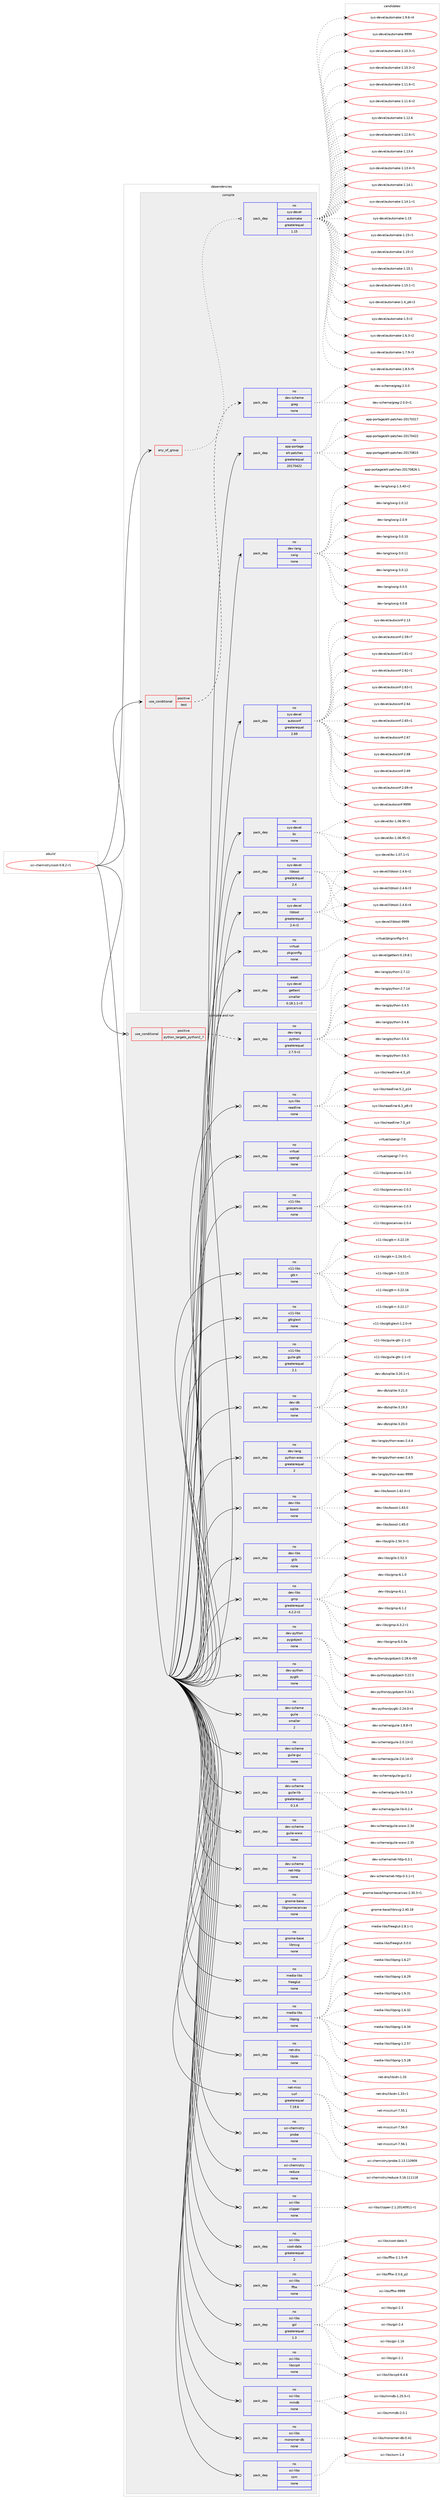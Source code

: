 digraph prolog {

# *************
# Graph options
# *************

newrank=true;
concentrate=true;
compound=true;
graph [rankdir=LR,fontname=Helvetica,fontsize=10,ranksep=1.5];#, ranksep=2.5, nodesep=0.2];
edge  [arrowhead=vee];
node  [fontname=Helvetica,fontsize=10];

# **********
# The ebuild
# **********

subgraph cluster_leftcol {
color=gray;
rank=same;
label=<<i>ebuild</i>>;
id [label="sci-chemistry/coot-0.8.2-r1", color=red, width=4, href="../sci-chemistry/coot-0.8.2-r1.svg"];
}

# ****************
# The dependencies
# ****************

subgraph cluster_midcol {
color=gray;
label=<<i>dependencies</i>>;
subgraph cluster_compile {
fillcolor="#eeeeee";
style=filled;
label=<<i>compile</i>>;
subgraph any7510 {
dependency446005 [label=<<TABLE BORDER="0" CELLBORDER="1" CELLSPACING="0" CELLPADDING="4"><TR><TD CELLPADDING="10">any_of_group</TD></TR></TABLE>>, shape=none, color=red];subgraph pack328715 {
dependency446006 [label=<<TABLE BORDER="0" CELLBORDER="1" CELLSPACING="0" CELLPADDING="4" WIDTH="220"><TR><TD ROWSPAN="6" CELLPADDING="30">pack_dep</TD></TR><TR><TD WIDTH="110">no</TD></TR><TR><TD>sys-devel</TD></TR><TR><TD>automake</TD></TR><TR><TD>greaterequal</TD></TR><TR><TD>1.15</TD></TR></TABLE>>, shape=none, color=blue];
}
dependency446005:e -> dependency446006:w [weight=20,style="dotted",arrowhead="oinv"];
}
id:e -> dependency446005:w [weight=20,style="solid",arrowhead="vee"];
subgraph cond109535 {
dependency446007 [label=<<TABLE BORDER="0" CELLBORDER="1" CELLSPACING="0" CELLPADDING="4"><TR><TD ROWSPAN="3" CELLPADDING="10">use_conditional</TD></TR><TR><TD>positive</TD></TR><TR><TD>test</TD></TR></TABLE>>, shape=none, color=red];
subgraph pack328716 {
dependency446008 [label=<<TABLE BORDER="0" CELLBORDER="1" CELLSPACING="0" CELLPADDING="4" WIDTH="220"><TR><TD ROWSPAN="6" CELLPADDING="30">pack_dep</TD></TR><TR><TD WIDTH="110">no</TD></TR><TR><TD>dev-scheme</TD></TR><TR><TD>greg</TD></TR><TR><TD>none</TD></TR><TR><TD></TD></TR></TABLE>>, shape=none, color=blue];
}
dependency446007:e -> dependency446008:w [weight=20,style="dashed",arrowhead="vee"];
}
id:e -> dependency446007:w [weight=20,style="solid",arrowhead="vee"];
subgraph pack328717 {
dependency446009 [label=<<TABLE BORDER="0" CELLBORDER="1" CELLSPACING="0" CELLPADDING="4" WIDTH="220"><TR><TD ROWSPAN="6" CELLPADDING="30">pack_dep</TD></TR><TR><TD WIDTH="110">no</TD></TR><TR><TD>app-portage</TD></TR><TR><TD>elt-patches</TD></TR><TR><TD>greaterequal</TD></TR><TR><TD>20170422</TD></TR></TABLE>>, shape=none, color=blue];
}
id:e -> dependency446009:w [weight=20,style="solid",arrowhead="vee"];
subgraph pack328718 {
dependency446010 [label=<<TABLE BORDER="0" CELLBORDER="1" CELLSPACING="0" CELLPADDING="4" WIDTH="220"><TR><TD ROWSPAN="6" CELLPADDING="30">pack_dep</TD></TR><TR><TD WIDTH="110">no</TD></TR><TR><TD>dev-lang</TD></TR><TR><TD>swig</TD></TR><TR><TD>none</TD></TR><TR><TD></TD></TR></TABLE>>, shape=none, color=blue];
}
id:e -> dependency446010:w [weight=20,style="solid",arrowhead="vee"];
subgraph pack328719 {
dependency446011 [label=<<TABLE BORDER="0" CELLBORDER="1" CELLSPACING="0" CELLPADDING="4" WIDTH="220"><TR><TD ROWSPAN="6" CELLPADDING="30">pack_dep</TD></TR><TR><TD WIDTH="110">no</TD></TR><TR><TD>sys-devel</TD></TR><TR><TD>autoconf</TD></TR><TR><TD>greaterequal</TD></TR><TR><TD>2.69</TD></TR></TABLE>>, shape=none, color=blue];
}
id:e -> dependency446011:w [weight=20,style="solid",arrowhead="vee"];
subgraph pack328720 {
dependency446012 [label=<<TABLE BORDER="0" CELLBORDER="1" CELLSPACING="0" CELLPADDING="4" WIDTH="220"><TR><TD ROWSPAN="6" CELLPADDING="30">pack_dep</TD></TR><TR><TD WIDTH="110">no</TD></TR><TR><TD>sys-devel</TD></TR><TR><TD>bc</TD></TR><TR><TD>none</TD></TR><TR><TD></TD></TR></TABLE>>, shape=none, color=blue];
}
id:e -> dependency446012:w [weight=20,style="solid",arrowhead="vee"];
subgraph pack328721 {
dependency446013 [label=<<TABLE BORDER="0" CELLBORDER="1" CELLSPACING="0" CELLPADDING="4" WIDTH="220"><TR><TD ROWSPAN="6" CELLPADDING="30">pack_dep</TD></TR><TR><TD WIDTH="110">no</TD></TR><TR><TD>sys-devel</TD></TR><TR><TD>libtool</TD></TR><TR><TD>greaterequal</TD></TR><TR><TD>2.4</TD></TR></TABLE>>, shape=none, color=blue];
}
id:e -> dependency446013:w [weight=20,style="solid",arrowhead="vee"];
subgraph pack328722 {
dependency446014 [label=<<TABLE BORDER="0" CELLBORDER="1" CELLSPACING="0" CELLPADDING="4" WIDTH="220"><TR><TD ROWSPAN="6" CELLPADDING="30">pack_dep</TD></TR><TR><TD WIDTH="110">no</TD></TR><TR><TD>sys-devel</TD></TR><TR><TD>libtool</TD></TR><TR><TD>greaterequal</TD></TR><TR><TD>2.4-r2</TD></TR></TABLE>>, shape=none, color=blue];
}
id:e -> dependency446014:w [weight=20,style="solid",arrowhead="vee"];
subgraph pack328723 {
dependency446015 [label=<<TABLE BORDER="0" CELLBORDER="1" CELLSPACING="0" CELLPADDING="4" WIDTH="220"><TR><TD ROWSPAN="6" CELLPADDING="30">pack_dep</TD></TR><TR><TD WIDTH="110">no</TD></TR><TR><TD>virtual</TD></TR><TR><TD>pkgconfig</TD></TR><TR><TD>none</TD></TR><TR><TD></TD></TR></TABLE>>, shape=none, color=blue];
}
id:e -> dependency446015:w [weight=20,style="solid",arrowhead="vee"];
subgraph pack328724 {
dependency446016 [label=<<TABLE BORDER="0" CELLBORDER="1" CELLSPACING="0" CELLPADDING="4" WIDTH="220"><TR><TD ROWSPAN="6" CELLPADDING="30">pack_dep</TD></TR><TR><TD WIDTH="110">weak</TD></TR><TR><TD>sys-devel</TD></TR><TR><TD>gettext</TD></TR><TR><TD>smaller</TD></TR><TR><TD>0.18.1.1-r3</TD></TR></TABLE>>, shape=none, color=blue];
}
id:e -> dependency446016:w [weight=20,style="solid",arrowhead="vee"];
}
subgraph cluster_compileandrun {
fillcolor="#eeeeee";
style=filled;
label=<<i>compile and run</i>>;
subgraph cond109536 {
dependency446017 [label=<<TABLE BORDER="0" CELLBORDER="1" CELLSPACING="0" CELLPADDING="4"><TR><TD ROWSPAN="3" CELLPADDING="10">use_conditional</TD></TR><TR><TD>positive</TD></TR><TR><TD>python_targets_python2_7</TD></TR></TABLE>>, shape=none, color=red];
subgraph pack328725 {
dependency446018 [label=<<TABLE BORDER="0" CELLBORDER="1" CELLSPACING="0" CELLPADDING="4" WIDTH="220"><TR><TD ROWSPAN="6" CELLPADDING="30">pack_dep</TD></TR><TR><TD WIDTH="110">no</TD></TR><TR><TD>dev-lang</TD></TR><TR><TD>python</TD></TR><TR><TD>greaterequal</TD></TR><TR><TD>2.7.5-r2</TD></TR></TABLE>>, shape=none, color=blue];
}
dependency446017:e -> dependency446018:w [weight=20,style="dashed",arrowhead="vee"];
}
id:e -> dependency446017:w [weight=20,style="solid",arrowhead="odotvee"];
subgraph pack328726 {
dependency446019 [label=<<TABLE BORDER="0" CELLBORDER="1" CELLSPACING="0" CELLPADDING="4" WIDTH="220"><TR><TD ROWSPAN="6" CELLPADDING="30">pack_dep</TD></TR><TR><TD WIDTH="110">no</TD></TR><TR><TD>dev-db</TD></TR><TR><TD>sqlite</TD></TR><TR><TD>none</TD></TR><TR><TD></TD></TR></TABLE>>, shape=none, color=blue];
}
id:e -> dependency446019:w [weight=20,style="solid",arrowhead="odotvee"];
subgraph pack328727 {
dependency446020 [label=<<TABLE BORDER="0" CELLBORDER="1" CELLSPACING="0" CELLPADDING="4" WIDTH="220"><TR><TD ROWSPAN="6" CELLPADDING="30">pack_dep</TD></TR><TR><TD WIDTH="110">no</TD></TR><TR><TD>dev-lang</TD></TR><TR><TD>python-exec</TD></TR><TR><TD>greaterequal</TD></TR><TR><TD>2</TD></TR></TABLE>>, shape=none, color=blue];
}
id:e -> dependency446020:w [weight=20,style="solid",arrowhead="odotvee"];
subgraph pack328728 {
dependency446021 [label=<<TABLE BORDER="0" CELLBORDER="1" CELLSPACING="0" CELLPADDING="4" WIDTH="220"><TR><TD ROWSPAN="6" CELLPADDING="30">pack_dep</TD></TR><TR><TD WIDTH="110">no</TD></TR><TR><TD>dev-libs</TD></TR><TR><TD>boost</TD></TR><TR><TD>none</TD></TR><TR><TD></TD></TR></TABLE>>, shape=none, color=blue];
}
id:e -> dependency446021:w [weight=20,style="solid",arrowhead="odotvee"];
subgraph pack328729 {
dependency446022 [label=<<TABLE BORDER="0" CELLBORDER="1" CELLSPACING="0" CELLPADDING="4" WIDTH="220"><TR><TD ROWSPAN="6" CELLPADDING="30">pack_dep</TD></TR><TR><TD WIDTH="110">no</TD></TR><TR><TD>dev-libs</TD></TR><TR><TD>glib</TD></TR><TR><TD>none</TD></TR><TR><TD></TD></TR></TABLE>>, shape=none, color=blue];
}
id:e -> dependency446022:w [weight=20,style="solid",arrowhead="odotvee"];
subgraph pack328730 {
dependency446023 [label=<<TABLE BORDER="0" CELLBORDER="1" CELLSPACING="0" CELLPADDING="4" WIDTH="220"><TR><TD ROWSPAN="6" CELLPADDING="30">pack_dep</TD></TR><TR><TD WIDTH="110">no</TD></TR><TR><TD>dev-libs</TD></TR><TR><TD>gmp</TD></TR><TR><TD>greaterequal</TD></TR><TR><TD>4.2.2-r2</TD></TR></TABLE>>, shape=none, color=blue];
}
id:e -> dependency446023:w [weight=20,style="solid",arrowhead="odotvee"];
subgraph pack328731 {
dependency446024 [label=<<TABLE BORDER="0" CELLBORDER="1" CELLSPACING="0" CELLPADDING="4" WIDTH="220"><TR><TD ROWSPAN="6" CELLPADDING="30">pack_dep</TD></TR><TR><TD WIDTH="110">no</TD></TR><TR><TD>dev-python</TD></TR><TR><TD>pygobject</TD></TR><TR><TD>none</TD></TR><TR><TD></TD></TR></TABLE>>, shape=none, color=blue];
}
id:e -> dependency446024:w [weight=20,style="solid",arrowhead="odotvee"];
subgraph pack328732 {
dependency446025 [label=<<TABLE BORDER="0" CELLBORDER="1" CELLSPACING="0" CELLPADDING="4" WIDTH="220"><TR><TD ROWSPAN="6" CELLPADDING="30">pack_dep</TD></TR><TR><TD WIDTH="110">no</TD></TR><TR><TD>dev-python</TD></TR><TR><TD>pygtk</TD></TR><TR><TD>none</TD></TR><TR><TD></TD></TR></TABLE>>, shape=none, color=blue];
}
id:e -> dependency446025:w [weight=20,style="solid",arrowhead="odotvee"];
subgraph pack328733 {
dependency446026 [label=<<TABLE BORDER="0" CELLBORDER="1" CELLSPACING="0" CELLPADDING="4" WIDTH="220"><TR><TD ROWSPAN="6" CELLPADDING="30">pack_dep</TD></TR><TR><TD WIDTH="110">no</TD></TR><TR><TD>dev-scheme</TD></TR><TR><TD>guile</TD></TR><TR><TD>smaller</TD></TR><TR><TD>2</TD></TR></TABLE>>, shape=none, color=blue];
}
id:e -> dependency446026:w [weight=20,style="solid",arrowhead="odotvee"];
subgraph pack328734 {
dependency446027 [label=<<TABLE BORDER="0" CELLBORDER="1" CELLSPACING="0" CELLPADDING="4" WIDTH="220"><TR><TD ROWSPAN="6" CELLPADDING="30">pack_dep</TD></TR><TR><TD WIDTH="110">no</TD></TR><TR><TD>dev-scheme</TD></TR><TR><TD>guile-gui</TD></TR><TR><TD>none</TD></TR><TR><TD></TD></TR></TABLE>>, shape=none, color=blue];
}
id:e -> dependency446027:w [weight=20,style="solid",arrowhead="odotvee"];
subgraph pack328735 {
dependency446028 [label=<<TABLE BORDER="0" CELLBORDER="1" CELLSPACING="0" CELLPADDING="4" WIDTH="220"><TR><TD ROWSPAN="6" CELLPADDING="30">pack_dep</TD></TR><TR><TD WIDTH="110">no</TD></TR><TR><TD>dev-scheme</TD></TR><TR><TD>guile-lib</TD></TR><TR><TD>greaterequal</TD></TR><TR><TD>0.1.6</TD></TR></TABLE>>, shape=none, color=blue];
}
id:e -> dependency446028:w [weight=20,style="solid",arrowhead="odotvee"];
subgraph pack328736 {
dependency446029 [label=<<TABLE BORDER="0" CELLBORDER="1" CELLSPACING="0" CELLPADDING="4" WIDTH="220"><TR><TD ROWSPAN="6" CELLPADDING="30">pack_dep</TD></TR><TR><TD WIDTH="110">no</TD></TR><TR><TD>dev-scheme</TD></TR><TR><TD>guile-www</TD></TR><TR><TD>none</TD></TR><TR><TD></TD></TR></TABLE>>, shape=none, color=blue];
}
id:e -> dependency446029:w [weight=20,style="solid",arrowhead="odotvee"];
subgraph pack328737 {
dependency446030 [label=<<TABLE BORDER="0" CELLBORDER="1" CELLSPACING="0" CELLPADDING="4" WIDTH="220"><TR><TD ROWSPAN="6" CELLPADDING="30">pack_dep</TD></TR><TR><TD WIDTH="110">no</TD></TR><TR><TD>dev-scheme</TD></TR><TR><TD>net-http</TD></TR><TR><TD>none</TD></TR><TR><TD></TD></TR></TABLE>>, shape=none, color=blue];
}
id:e -> dependency446030:w [weight=20,style="solid",arrowhead="odotvee"];
subgraph pack328738 {
dependency446031 [label=<<TABLE BORDER="0" CELLBORDER="1" CELLSPACING="0" CELLPADDING="4" WIDTH="220"><TR><TD ROWSPAN="6" CELLPADDING="30">pack_dep</TD></TR><TR><TD WIDTH="110">no</TD></TR><TR><TD>gnome-base</TD></TR><TR><TD>libgnomecanvas</TD></TR><TR><TD>none</TD></TR><TR><TD></TD></TR></TABLE>>, shape=none, color=blue];
}
id:e -> dependency446031:w [weight=20,style="solid",arrowhead="odotvee"];
subgraph pack328739 {
dependency446032 [label=<<TABLE BORDER="0" CELLBORDER="1" CELLSPACING="0" CELLPADDING="4" WIDTH="220"><TR><TD ROWSPAN="6" CELLPADDING="30">pack_dep</TD></TR><TR><TD WIDTH="110">no</TD></TR><TR><TD>gnome-base</TD></TR><TR><TD>librsvg</TD></TR><TR><TD>none</TD></TR><TR><TD></TD></TR></TABLE>>, shape=none, color=blue];
}
id:e -> dependency446032:w [weight=20,style="solid",arrowhead="odotvee"];
subgraph pack328740 {
dependency446033 [label=<<TABLE BORDER="0" CELLBORDER="1" CELLSPACING="0" CELLPADDING="4" WIDTH="220"><TR><TD ROWSPAN="6" CELLPADDING="30">pack_dep</TD></TR><TR><TD WIDTH="110">no</TD></TR><TR><TD>media-libs</TD></TR><TR><TD>freeglut</TD></TR><TR><TD>none</TD></TR><TR><TD></TD></TR></TABLE>>, shape=none, color=blue];
}
id:e -> dependency446033:w [weight=20,style="solid",arrowhead="odotvee"];
subgraph pack328741 {
dependency446034 [label=<<TABLE BORDER="0" CELLBORDER="1" CELLSPACING="0" CELLPADDING="4" WIDTH="220"><TR><TD ROWSPAN="6" CELLPADDING="30">pack_dep</TD></TR><TR><TD WIDTH="110">no</TD></TR><TR><TD>media-libs</TD></TR><TR><TD>libpng</TD></TR><TR><TD>none</TD></TR><TR><TD></TD></TR></TABLE>>, shape=none, color=blue];
}
id:e -> dependency446034:w [weight=20,style="solid",arrowhead="odotvee"];
subgraph pack328742 {
dependency446035 [label=<<TABLE BORDER="0" CELLBORDER="1" CELLSPACING="0" CELLPADDING="4" WIDTH="220"><TR><TD ROWSPAN="6" CELLPADDING="30">pack_dep</TD></TR><TR><TD WIDTH="110">no</TD></TR><TR><TD>net-dns</TD></TR><TR><TD>libidn</TD></TR><TR><TD>none</TD></TR><TR><TD></TD></TR></TABLE>>, shape=none, color=blue];
}
id:e -> dependency446035:w [weight=20,style="solid",arrowhead="odotvee"];
subgraph pack328743 {
dependency446036 [label=<<TABLE BORDER="0" CELLBORDER="1" CELLSPACING="0" CELLPADDING="4" WIDTH="220"><TR><TD ROWSPAN="6" CELLPADDING="30">pack_dep</TD></TR><TR><TD WIDTH="110">no</TD></TR><TR><TD>net-misc</TD></TR><TR><TD>curl</TD></TR><TR><TD>greaterequal</TD></TR><TR><TD>7.19.6</TD></TR></TABLE>>, shape=none, color=blue];
}
id:e -> dependency446036:w [weight=20,style="solid",arrowhead="odotvee"];
subgraph pack328744 {
dependency446037 [label=<<TABLE BORDER="0" CELLBORDER="1" CELLSPACING="0" CELLPADDING="4" WIDTH="220"><TR><TD ROWSPAN="6" CELLPADDING="30">pack_dep</TD></TR><TR><TD WIDTH="110">no</TD></TR><TR><TD>sci-chemistry</TD></TR><TR><TD>probe</TD></TR><TR><TD>none</TD></TR><TR><TD></TD></TR></TABLE>>, shape=none, color=blue];
}
id:e -> dependency446037:w [weight=20,style="solid",arrowhead="odotvee"];
subgraph pack328745 {
dependency446038 [label=<<TABLE BORDER="0" CELLBORDER="1" CELLSPACING="0" CELLPADDING="4" WIDTH="220"><TR><TD ROWSPAN="6" CELLPADDING="30">pack_dep</TD></TR><TR><TD WIDTH="110">no</TD></TR><TR><TD>sci-chemistry</TD></TR><TR><TD>reduce</TD></TR><TR><TD>none</TD></TR><TR><TD></TD></TR></TABLE>>, shape=none, color=blue];
}
id:e -> dependency446038:w [weight=20,style="solid",arrowhead="odotvee"];
subgraph pack328746 {
dependency446039 [label=<<TABLE BORDER="0" CELLBORDER="1" CELLSPACING="0" CELLPADDING="4" WIDTH="220"><TR><TD ROWSPAN="6" CELLPADDING="30">pack_dep</TD></TR><TR><TD WIDTH="110">no</TD></TR><TR><TD>sci-libs</TD></TR><TR><TD>clipper</TD></TR><TR><TD>none</TD></TR><TR><TD></TD></TR></TABLE>>, shape=none, color=blue];
}
id:e -> dependency446039:w [weight=20,style="solid",arrowhead="odotvee"];
subgraph pack328747 {
dependency446040 [label=<<TABLE BORDER="0" CELLBORDER="1" CELLSPACING="0" CELLPADDING="4" WIDTH="220"><TR><TD ROWSPAN="6" CELLPADDING="30">pack_dep</TD></TR><TR><TD WIDTH="110">no</TD></TR><TR><TD>sci-libs</TD></TR><TR><TD>coot-data</TD></TR><TR><TD>greaterequal</TD></TR><TR><TD>2</TD></TR></TABLE>>, shape=none, color=blue];
}
id:e -> dependency446040:w [weight=20,style="solid",arrowhead="odotvee"];
subgraph pack328748 {
dependency446041 [label=<<TABLE BORDER="0" CELLBORDER="1" CELLSPACING="0" CELLPADDING="4" WIDTH="220"><TR><TD ROWSPAN="6" CELLPADDING="30">pack_dep</TD></TR><TR><TD WIDTH="110">no</TD></TR><TR><TD>sci-libs</TD></TR><TR><TD>fftw</TD></TR><TR><TD>none</TD></TR><TR><TD></TD></TR></TABLE>>, shape=none, color=blue];
}
id:e -> dependency446041:w [weight=20,style="solid",arrowhead="odotvee"];
subgraph pack328749 {
dependency446042 [label=<<TABLE BORDER="0" CELLBORDER="1" CELLSPACING="0" CELLPADDING="4" WIDTH="220"><TR><TD ROWSPAN="6" CELLPADDING="30">pack_dep</TD></TR><TR><TD WIDTH="110">no</TD></TR><TR><TD>sci-libs</TD></TR><TR><TD>gsl</TD></TR><TR><TD>greaterequal</TD></TR><TR><TD>1.3</TD></TR></TABLE>>, shape=none, color=blue];
}
id:e -> dependency446042:w [weight=20,style="solid",arrowhead="odotvee"];
subgraph pack328750 {
dependency446043 [label=<<TABLE BORDER="0" CELLBORDER="1" CELLSPACING="0" CELLPADDING="4" WIDTH="220"><TR><TD ROWSPAN="6" CELLPADDING="30">pack_dep</TD></TR><TR><TD WIDTH="110">no</TD></TR><TR><TD>sci-libs</TD></TR><TR><TD>libccp4</TD></TR><TR><TD>none</TD></TR><TR><TD></TD></TR></TABLE>>, shape=none, color=blue];
}
id:e -> dependency446043:w [weight=20,style="solid",arrowhead="odotvee"];
subgraph pack328751 {
dependency446044 [label=<<TABLE BORDER="0" CELLBORDER="1" CELLSPACING="0" CELLPADDING="4" WIDTH="220"><TR><TD ROWSPAN="6" CELLPADDING="30">pack_dep</TD></TR><TR><TD WIDTH="110">no</TD></TR><TR><TD>sci-libs</TD></TR><TR><TD>mmdb</TD></TR><TR><TD>none</TD></TR><TR><TD></TD></TR></TABLE>>, shape=none, color=blue];
}
id:e -> dependency446044:w [weight=20,style="solid",arrowhead="odotvee"];
subgraph pack328752 {
dependency446045 [label=<<TABLE BORDER="0" CELLBORDER="1" CELLSPACING="0" CELLPADDING="4" WIDTH="220"><TR><TD ROWSPAN="6" CELLPADDING="30">pack_dep</TD></TR><TR><TD WIDTH="110">no</TD></TR><TR><TD>sci-libs</TD></TR><TR><TD>monomer-db</TD></TR><TR><TD>none</TD></TR><TR><TD></TD></TR></TABLE>>, shape=none, color=blue];
}
id:e -> dependency446045:w [weight=20,style="solid",arrowhead="odotvee"];
subgraph pack328753 {
dependency446046 [label=<<TABLE BORDER="0" CELLBORDER="1" CELLSPACING="0" CELLPADDING="4" WIDTH="220"><TR><TD ROWSPAN="6" CELLPADDING="30">pack_dep</TD></TR><TR><TD WIDTH="110">no</TD></TR><TR><TD>sci-libs</TD></TR><TR><TD>ssm</TD></TR><TR><TD>none</TD></TR><TR><TD></TD></TR></TABLE>>, shape=none, color=blue];
}
id:e -> dependency446046:w [weight=20,style="solid",arrowhead="odotvee"];
subgraph pack328754 {
dependency446047 [label=<<TABLE BORDER="0" CELLBORDER="1" CELLSPACING="0" CELLPADDING="4" WIDTH="220"><TR><TD ROWSPAN="6" CELLPADDING="30">pack_dep</TD></TR><TR><TD WIDTH="110">no</TD></TR><TR><TD>sys-libs</TD></TR><TR><TD>readline</TD></TR><TR><TD>none</TD></TR><TR><TD></TD></TR></TABLE>>, shape=none, color=blue];
}
id:e -> dependency446047:w [weight=20,style="solid",arrowhead="odotvee"];
subgraph pack328755 {
dependency446048 [label=<<TABLE BORDER="0" CELLBORDER="1" CELLSPACING="0" CELLPADDING="4" WIDTH="220"><TR><TD ROWSPAN="6" CELLPADDING="30">pack_dep</TD></TR><TR><TD WIDTH="110">no</TD></TR><TR><TD>virtual</TD></TR><TR><TD>opengl</TD></TR><TR><TD>none</TD></TR><TR><TD></TD></TR></TABLE>>, shape=none, color=blue];
}
id:e -> dependency446048:w [weight=20,style="solid",arrowhead="odotvee"];
subgraph pack328756 {
dependency446049 [label=<<TABLE BORDER="0" CELLBORDER="1" CELLSPACING="0" CELLPADDING="4" WIDTH="220"><TR><TD ROWSPAN="6" CELLPADDING="30">pack_dep</TD></TR><TR><TD WIDTH="110">no</TD></TR><TR><TD>x11-libs</TD></TR><TR><TD>goocanvas</TD></TR><TR><TD>none</TD></TR><TR><TD></TD></TR></TABLE>>, shape=none, color=blue];
}
id:e -> dependency446049:w [weight=20,style="solid",arrowhead="odotvee"];
subgraph pack328757 {
dependency446050 [label=<<TABLE BORDER="0" CELLBORDER="1" CELLSPACING="0" CELLPADDING="4" WIDTH="220"><TR><TD ROWSPAN="6" CELLPADDING="30">pack_dep</TD></TR><TR><TD WIDTH="110">no</TD></TR><TR><TD>x11-libs</TD></TR><TR><TD>gtk+</TD></TR><TR><TD>none</TD></TR><TR><TD></TD></TR></TABLE>>, shape=none, color=blue];
}
id:e -> dependency446050:w [weight=20,style="solid",arrowhead="odotvee"];
subgraph pack328758 {
dependency446051 [label=<<TABLE BORDER="0" CELLBORDER="1" CELLSPACING="0" CELLPADDING="4" WIDTH="220"><TR><TD ROWSPAN="6" CELLPADDING="30">pack_dep</TD></TR><TR><TD WIDTH="110">no</TD></TR><TR><TD>x11-libs</TD></TR><TR><TD>gtkglext</TD></TR><TR><TD>none</TD></TR><TR><TD></TD></TR></TABLE>>, shape=none, color=blue];
}
id:e -> dependency446051:w [weight=20,style="solid",arrowhead="odotvee"];
subgraph pack328759 {
dependency446052 [label=<<TABLE BORDER="0" CELLBORDER="1" CELLSPACING="0" CELLPADDING="4" WIDTH="220"><TR><TD ROWSPAN="6" CELLPADDING="30">pack_dep</TD></TR><TR><TD WIDTH="110">no</TD></TR><TR><TD>x11-libs</TD></TR><TR><TD>guile-gtk</TD></TR><TR><TD>greaterequal</TD></TR><TR><TD>2.1</TD></TR></TABLE>>, shape=none, color=blue];
}
id:e -> dependency446052:w [weight=20,style="solid",arrowhead="odotvee"];
}
subgraph cluster_run {
fillcolor="#eeeeee";
style=filled;
label=<<i>run</i>>;
}
}

# **************
# The candidates
# **************

subgraph cluster_choices {
rank=same;
color=gray;
label=<<i>candidates</i>>;

subgraph choice328715 {
color=black;
nodesep=1;
choice11512111545100101118101108479711711611110997107101454946494846514511449 [label="sys-devel/automake-1.10.3-r1", color=red, width=4,href="../sys-devel/automake-1.10.3-r1.svg"];
choice11512111545100101118101108479711711611110997107101454946494846514511450 [label="sys-devel/automake-1.10.3-r2", color=red, width=4,href="../sys-devel/automake-1.10.3-r2.svg"];
choice11512111545100101118101108479711711611110997107101454946494946544511449 [label="sys-devel/automake-1.11.6-r1", color=red, width=4,href="../sys-devel/automake-1.11.6-r1.svg"];
choice11512111545100101118101108479711711611110997107101454946494946544511450 [label="sys-devel/automake-1.11.6-r2", color=red, width=4,href="../sys-devel/automake-1.11.6-r2.svg"];
choice1151211154510010111810110847971171161111099710710145494649504654 [label="sys-devel/automake-1.12.6", color=red, width=4,href="../sys-devel/automake-1.12.6.svg"];
choice11512111545100101118101108479711711611110997107101454946495046544511449 [label="sys-devel/automake-1.12.6-r1", color=red, width=4,href="../sys-devel/automake-1.12.6-r1.svg"];
choice1151211154510010111810110847971171161111099710710145494649514652 [label="sys-devel/automake-1.13.4", color=red, width=4,href="../sys-devel/automake-1.13.4.svg"];
choice11512111545100101118101108479711711611110997107101454946495146524511449 [label="sys-devel/automake-1.13.4-r1", color=red, width=4,href="../sys-devel/automake-1.13.4-r1.svg"];
choice1151211154510010111810110847971171161111099710710145494649524649 [label="sys-devel/automake-1.14.1", color=red, width=4,href="../sys-devel/automake-1.14.1.svg"];
choice11512111545100101118101108479711711611110997107101454946495246494511449 [label="sys-devel/automake-1.14.1-r1", color=red, width=4,href="../sys-devel/automake-1.14.1-r1.svg"];
choice115121115451001011181011084797117116111109971071014549464953 [label="sys-devel/automake-1.15", color=red, width=4,href="../sys-devel/automake-1.15.svg"];
choice1151211154510010111810110847971171161111099710710145494649534511449 [label="sys-devel/automake-1.15-r1", color=red, width=4,href="../sys-devel/automake-1.15-r1.svg"];
choice1151211154510010111810110847971171161111099710710145494649534511450 [label="sys-devel/automake-1.15-r2", color=red, width=4,href="../sys-devel/automake-1.15-r2.svg"];
choice1151211154510010111810110847971171161111099710710145494649534649 [label="sys-devel/automake-1.15.1", color=red, width=4,href="../sys-devel/automake-1.15.1.svg"];
choice11512111545100101118101108479711711611110997107101454946495346494511449 [label="sys-devel/automake-1.15.1-r1", color=red, width=4,href="../sys-devel/automake-1.15.1-r1.svg"];
choice115121115451001011181011084797117116111109971071014549465295112544511450 [label="sys-devel/automake-1.4_p6-r2", color=red, width=4,href="../sys-devel/automake-1.4_p6-r2.svg"];
choice11512111545100101118101108479711711611110997107101454946534511450 [label="sys-devel/automake-1.5-r2", color=red, width=4,href="../sys-devel/automake-1.5-r2.svg"];
choice115121115451001011181011084797117116111109971071014549465446514511450 [label="sys-devel/automake-1.6.3-r2", color=red, width=4,href="../sys-devel/automake-1.6.3-r2.svg"];
choice115121115451001011181011084797117116111109971071014549465546574511451 [label="sys-devel/automake-1.7.9-r3", color=red, width=4,href="../sys-devel/automake-1.7.9-r3.svg"];
choice115121115451001011181011084797117116111109971071014549465646534511453 [label="sys-devel/automake-1.8.5-r5", color=red, width=4,href="../sys-devel/automake-1.8.5-r5.svg"];
choice115121115451001011181011084797117116111109971071014549465746544511452 [label="sys-devel/automake-1.9.6-r4", color=red, width=4,href="../sys-devel/automake-1.9.6-r4.svg"];
choice115121115451001011181011084797117116111109971071014557575757 [label="sys-devel/automake-9999", color=red, width=4,href="../sys-devel/automake-9999.svg"];
dependency446006:e -> choice11512111545100101118101108479711711611110997107101454946494846514511449:w [style=dotted,weight="100"];
dependency446006:e -> choice11512111545100101118101108479711711611110997107101454946494846514511450:w [style=dotted,weight="100"];
dependency446006:e -> choice11512111545100101118101108479711711611110997107101454946494946544511449:w [style=dotted,weight="100"];
dependency446006:e -> choice11512111545100101118101108479711711611110997107101454946494946544511450:w [style=dotted,weight="100"];
dependency446006:e -> choice1151211154510010111810110847971171161111099710710145494649504654:w [style=dotted,weight="100"];
dependency446006:e -> choice11512111545100101118101108479711711611110997107101454946495046544511449:w [style=dotted,weight="100"];
dependency446006:e -> choice1151211154510010111810110847971171161111099710710145494649514652:w [style=dotted,weight="100"];
dependency446006:e -> choice11512111545100101118101108479711711611110997107101454946495146524511449:w [style=dotted,weight="100"];
dependency446006:e -> choice1151211154510010111810110847971171161111099710710145494649524649:w [style=dotted,weight="100"];
dependency446006:e -> choice11512111545100101118101108479711711611110997107101454946495246494511449:w [style=dotted,weight="100"];
dependency446006:e -> choice115121115451001011181011084797117116111109971071014549464953:w [style=dotted,weight="100"];
dependency446006:e -> choice1151211154510010111810110847971171161111099710710145494649534511449:w [style=dotted,weight="100"];
dependency446006:e -> choice1151211154510010111810110847971171161111099710710145494649534511450:w [style=dotted,weight="100"];
dependency446006:e -> choice1151211154510010111810110847971171161111099710710145494649534649:w [style=dotted,weight="100"];
dependency446006:e -> choice11512111545100101118101108479711711611110997107101454946495346494511449:w [style=dotted,weight="100"];
dependency446006:e -> choice115121115451001011181011084797117116111109971071014549465295112544511450:w [style=dotted,weight="100"];
dependency446006:e -> choice11512111545100101118101108479711711611110997107101454946534511450:w [style=dotted,weight="100"];
dependency446006:e -> choice115121115451001011181011084797117116111109971071014549465446514511450:w [style=dotted,weight="100"];
dependency446006:e -> choice115121115451001011181011084797117116111109971071014549465546574511451:w [style=dotted,weight="100"];
dependency446006:e -> choice115121115451001011181011084797117116111109971071014549465646534511453:w [style=dotted,weight="100"];
dependency446006:e -> choice115121115451001011181011084797117116111109971071014549465746544511452:w [style=dotted,weight="100"];
dependency446006:e -> choice115121115451001011181011084797117116111109971071014557575757:w [style=dotted,weight="100"];
}
subgraph choice328716 {
color=black;
nodesep=1;
choice100101118451159910410110910147103114101103455046484648 [label="dev-scheme/greg-2.0.0", color=red, width=4,href="../dev-scheme/greg-2.0.0.svg"];
choice1001011184511599104101109101471031141011034550464846484511449 [label="dev-scheme/greg-2.0.0-r1", color=red, width=4,href="../dev-scheme/greg-2.0.0-r1.svg"];
dependency446008:e -> choice100101118451159910410110910147103114101103455046484648:w [style=dotted,weight="100"];
dependency446008:e -> choice1001011184511599104101109101471031141011034550464846484511449:w [style=dotted,weight="100"];
}
subgraph choice328717 {
color=black;
nodesep=1;
choice97112112451121111141169710310147101108116451129711699104101115455048495548514955 [label="app-portage/elt-patches-20170317", color=red, width=4,href="../app-portage/elt-patches-20170317.svg"];
choice97112112451121111141169710310147101108116451129711699104101115455048495548525050 [label="app-portage/elt-patches-20170422", color=red, width=4,href="../app-portage/elt-patches-20170422.svg"];
choice97112112451121111141169710310147101108116451129711699104101115455048495548564953 [label="app-portage/elt-patches-20170815", color=red, width=4,href="../app-portage/elt-patches-20170815.svg"];
choice971121124511211111411697103101471011081164511297116991041011154550484955485650544649 [label="app-portage/elt-patches-20170826.1", color=red, width=4,href="../app-portage/elt-patches-20170826.1.svg"];
dependency446009:e -> choice97112112451121111141169710310147101108116451129711699104101115455048495548514955:w [style=dotted,weight="100"];
dependency446009:e -> choice97112112451121111141169710310147101108116451129711699104101115455048495548525050:w [style=dotted,weight="100"];
dependency446009:e -> choice97112112451121111141169710310147101108116451129711699104101115455048495548564953:w [style=dotted,weight="100"];
dependency446009:e -> choice971121124511211111411697103101471011081164511297116991041011154550484955485650544649:w [style=dotted,weight="100"];
}
subgraph choice328718 {
color=black;
nodesep=1;
choice100101118451089711010347115119105103454946514652484511450 [label="dev-lang/swig-1.3.40-r2", color=red, width=4,href="../dev-lang/swig-1.3.40-r2.svg"];
choice10010111845108971101034711511910510345504648464950 [label="dev-lang/swig-2.0.12", color=red, width=4,href="../dev-lang/swig-2.0.12.svg"];
choice100101118451089711010347115119105103455046484657 [label="dev-lang/swig-2.0.9", color=red, width=4,href="../dev-lang/swig-2.0.9.svg"];
choice10010111845108971101034711511910510345514648464948 [label="dev-lang/swig-3.0.10", color=red, width=4,href="../dev-lang/swig-3.0.10.svg"];
choice10010111845108971101034711511910510345514648464949 [label="dev-lang/swig-3.0.11", color=red, width=4,href="../dev-lang/swig-3.0.11.svg"];
choice10010111845108971101034711511910510345514648464950 [label="dev-lang/swig-3.0.12", color=red, width=4,href="../dev-lang/swig-3.0.12.svg"];
choice100101118451089711010347115119105103455146484653 [label="dev-lang/swig-3.0.5", color=red, width=4,href="../dev-lang/swig-3.0.5.svg"];
choice100101118451089711010347115119105103455146484656 [label="dev-lang/swig-3.0.8", color=red, width=4,href="../dev-lang/swig-3.0.8.svg"];
dependency446010:e -> choice100101118451089711010347115119105103454946514652484511450:w [style=dotted,weight="100"];
dependency446010:e -> choice10010111845108971101034711511910510345504648464950:w [style=dotted,weight="100"];
dependency446010:e -> choice100101118451089711010347115119105103455046484657:w [style=dotted,weight="100"];
dependency446010:e -> choice10010111845108971101034711511910510345514648464948:w [style=dotted,weight="100"];
dependency446010:e -> choice10010111845108971101034711511910510345514648464949:w [style=dotted,weight="100"];
dependency446010:e -> choice10010111845108971101034711511910510345514648464950:w [style=dotted,weight="100"];
dependency446010:e -> choice100101118451089711010347115119105103455146484653:w [style=dotted,weight="100"];
dependency446010:e -> choice100101118451089711010347115119105103455146484656:w [style=dotted,weight="100"];
}
subgraph choice328719 {
color=black;
nodesep=1;
choice115121115451001011181011084797117116111991111101024550464951 [label="sys-devel/autoconf-2.13", color=red, width=4,href="../sys-devel/autoconf-2.13.svg"];
choice1151211154510010111810110847971171161119911111010245504653574511455 [label="sys-devel/autoconf-2.59-r7", color=red, width=4,href="../sys-devel/autoconf-2.59-r7.svg"];
choice1151211154510010111810110847971171161119911111010245504654494511450 [label="sys-devel/autoconf-2.61-r2", color=red, width=4,href="../sys-devel/autoconf-2.61-r2.svg"];
choice1151211154510010111810110847971171161119911111010245504654504511449 [label="sys-devel/autoconf-2.62-r1", color=red, width=4,href="../sys-devel/autoconf-2.62-r1.svg"];
choice1151211154510010111810110847971171161119911111010245504654514511449 [label="sys-devel/autoconf-2.63-r1", color=red, width=4,href="../sys-devel/autoconf-2.63-r1.svg"];
choice115121115451001011181011084797117116111991111101024550465452 [label="sys-devel/autoconf-2.64", color=red, width=4,href="../sys-devel/autoconf-2.64.svg"];
choice1151211154510010111810110847971171161119911111010245504654534511449 [label="sys-devel/autoconf-2.65-r1", color=red, width=4,href="../sys-devel/autoconf-2.65-r1.svg"];
choice115121115451001011181011084797117116111991111101024550465455 [label="sys-devel/autoconf-2.67", color=red, width=4,href="../sys-devel/autoconf-2.67.svg"];
choice115121115451001011181011084797117116111991111101024550465456 [label="sys-devel/autoconf-2.68", color=red, width=4,href="../sys-devel/autoconf-2.68.svg"];
choice115121115451001011181011084797117116111991111101024550465457 [label="sys-devel/autoconf-2.69", color=red, width=4,href="../sys-devel/autoconf-2.69.svg"];
choice1151211154510010111810110847971171161119911111010245504654574511452 [label="sys-devel/autoconf-2.69-r4", color=red, width=4,href="../sys-devel/autoconf-2.69-r4.svg"];
choice115121115451001011181011084797117116111991111101024557575757 [label="sys-devel/autoconf-9999", color=red, width=4,href="../sys-devel/autoconf-9999.svg"];
dependency446011:e -> choice115121115451001011181011084797117116111991111101024550464951:w [style=dotted,weight="100"];
dependency446011:e -> choice1151211154510010111810110847971171161119911111010245504653574511455:w [style=dotted,weight="100"];
dependency446011:e -> choice1151211154510010111810110847971171161119911111010245504654494511450:w [style=dotted,weight="100"];
dependency446011:e -> choice1151211154510010111810110847971171161119911111010245504654504511449:w [style=dotted,weight="100"];
dependency446011:e -> choice1151211154510010111810110847971171161119911111010245504654514511449:w [style=dotted,weight="100"];
dependency446011:e -> choice115121115451001011181011084797117116111991111101024550465452:w [style=dotted,weight="100"];
dependency446011:e -> choice1151211154510010111810110847971171161119911111010245504654534511449:w [style=dotted,weight="100"];
dependency446011:e -> choice115121115451001011181011084797117116111991111101024550465455:w [style=dotted,weight="100"];
dependency446011:e -> choice115121115451001011181011084797117116111991111101024550465456:w [style=dotted,weight="100"];
dependency446011:e -> choice115121115451001011181011084797117116111991111101024550465457:w [style=dotted,weight="100"];
dependency446011:e -> choice1151211154510010111810110847971171161119911111010245504654574511452:w [style=dotted,weight="100"];
dependency446011:e -> choice115121115451001011181011084797117116111991111101024557575757:w [style=dotted,weight="100"];
}
subgraph choice328720 {
color=black;
nodesep=1;
choice1151211154510010111810110847989945494648544657534511449 [label="sys-devel/bc-1.06.95-r1", color=red, width=4,href="../sys-devel/bc-1.06.95-r1.svg"];
choice1151211154510010111810110847989945494648544657534511450 [label="sys-devel/bc-1.06.95-r2", color=red, width=4,href="../sys-devel/bc-1.06.95-r2.svg"];
choice11512111545100101118101108479899454946485546494511449 [label="sys-devel/bc-1.07.1-r1", color=red, width=4,href="../sys-devel/bc-1.07.1-r1.svg"];
dependency446012:e -> choice1151211154510010111810110847989945494648544657534511449:w [style=dotted,weight="100"];
dependency446012:e -> choice1151211154510010111810110847989945494648544657534511450:w [style=dotted,weight="100"];
dependency446012:e -> choice11512111545100101118101108479899454946485546494511449:w [style=dotted,weight="100"];
}
subgraph choice328721 {
color=black;
nodesep=1;
choice1151211154510010111810110847108105981161111111084550465246544511450 [label="sys-devel/libtool-2.4.6-r2", color=red, width=4,href="../sys-devel/libtool-2.4.6-r2.svg"];
choice1151211154510010111810110847108105981161111111084550465246544511451 [label="sys-devel/libtool-2.4.6-r3", color=red, width=4,href="../sys-devel/libtool-2.4.6-r3.svg"];
choice1151211154510010111810110847108105981161111111084550465246544511452 [label="sys-devel/libtool-2.4.6-r4", color=red, width=4,href="../sys-devel/libtool-2.4.6-r4.svg"];
choice1151211154510010111810110847108105981161111111084557575757 [label="sys-devel/libtool-9999", color=red, width=4,href="../sys-devel/libtool-9999.svg"];
dependency446013:e -> choice1151211154510010111810110847108105981161111111084550465246544511450:w [style=dotted,weight="100"];
dependency446013:e -> choice1151211154510010111810110847108105981161111111084550465246544511451:w [style=dotted,weight="100"];
dependency446013:e -> choice1151211154510010111810110847108105981161111111084550465246544511452:w [style=dotted,weight="100"];
dependency446013:e -> choice1151211154510010111810110847108105981161111111084557575757:w [style=dotted,weight="100"];
}
subgraph choice328722 {
color=black;
nodesep=1;
choice1151211154510010111810110847108105981161111111084550465246544511450 [label="sys-devel/libtool-2.4.6-r2", color=red, width=4,href="../sys-devel/libtool-2.4.6-r2.svg"];
choice1151211154510010111810110847108105981161111111084550465246544511451 [label="sys-devel/libtool-2.4.6-r3", color=red, width=4,href="../sys-devel/libtool-2.4.6-r3.svg"];
choice1151211154510010111810110847108105981161111111084550465246544511452 [label="sys-devel/libtool-2.4.6-r4", color=red, width=4,href="../sys-devel/libtool-2.4.6-r4.svg"];
choice1151211154510010111810110847108105981161111111084557575757 [label="sys-devel/libtool-9999", color=red, width=4,href="../sys-devel/libtool-9999.svg"];
dependency446014:e -> choice1151211154510010111810110847108105981161111111084550465246544511450:w [style=dotted,weight="100"];
dependency446014:e -> choice1151211154510010111810110847108105981161111111084550465246544511451:w [style=dotted,weight="100"];
dependency446014:e -> choice1151211154510010111810110847108105981161111111084550465246544511452:w [style=dotted,weight="100"];
dependency446014:e -> choice1151211154510010111810110847108105981161111111084557575757:w [style=dotted,weight="100"];
}
subgraph choice328723 {
color=black;
nodesep=1;
choice11810511411611797108471121071039911111010210510345484511449 [label="virtual/pkgconfig-0-r1", color=red, width=4,href="../virtual/pkgconfig-0-r1.svg"];
dependency446015:e -> choice11810511411611797108471121071039911111010210510345484511449:w [style=dotted,weight="100"];
}
subgraph choice328724 {
color=black;
nodesep=1;
choice1151211154510010111810110847103101116116101120116454846495746564649 [label="sys-devel/gettext-0.19.8.1", color=red, width=4,href="../sys-devel/gettext-0.19.8.1.svg"];
dependency446016:e -> choice1151211154510010111810110847103101116116101120116454846495746564649:w [style=dotted,weight="100"];
}
subgraph choice328725 {
color=black;
nodesep=1;
choice10010111845108971101034711212111610411111045504655464950 [label="dev-lang/python-2.7.12", color=red, width=4,href="../dev-lang/python-2.7.12.svg"];
choice10010111845108971101034711212111610411111045504655464952 [label="dev-lang/python-2.7.14", color=red, width=4,href="../dev-lang/python-2.7.14.svg"];
choice100101118451089711010347112121116104111110455146524653 [label="dev-lang/python-3.4.5", color=red, width=4,href="../dev-lang/python-3.4.5.svg"];
choice100101118451089711010347112121116104111110455146524654 [label="dev-lang/python-3.4.6", color=red, width=4,href="../dev-lang/python-3.4.6.svg"];
choice100101118451089711010347112121116104111110455146534652 [label="dev-lang/python-3.5.4", color=red, width=4,href="../dev-lang/python-3.5.4.svg"];
choice100101118451089711010347112121116104111110455146544651 [label="dev-lang/python-3.6.3", color=red, width=4,href="../dev-lang/python-3.6.3.svg"];
dependency446018:e -> choice10010111845108971101034711212111610411111045504655464950:w [style=dotted,weight="100"];
dependency446018:e -> choice10010111845108971101034711212111610411111045504655464952:w [style=dotted,weight="100"];
dependency446018:e -> choice100101118451089711010347112121116104111110455146524653:w [style=dotted,weight="100"];
dependency446018:e -> choice100101118451089711010347112121116104111110455146524654:w [style=dotted,weight="100"];
dependency446018:e -> choice100101118451089711010347112121116104111110455146534652:w [style=dotted,weight="100"];
dependency446018:e -> choice100101118451089711010347112121116104111110455146544651:w [style=dotted,weight="100"];
}
subgraph choice328726 {
color=black;
nodesep=1;
choice10010111845100984711511310810511610145514649574651 [label="dev-db/sqlite-3.19.3", color=red, width=4,href="../dev-db/sqlite-3.19.3.svg"];
choice10010111845100984711511310810511610145514650484648 [label="dev-db/sqlite-3.20.0", color=red, width=4,href="../dev-db/sqlite-3.20.0.svg"];
choice100101118451009847115113108105116101455146504846494511449 [label="dev-db/sqlite-3.20.1-r1", color=red, width=4,href="../dev-db/sqlite-3.20.1-r1.svg"];
choice10010111845100984711511310810511610145514650494648 [label="dev-db/sqlite-3.21.0", color=red, width=4,href="../dev-db/sqlite-3.21.0.svg"];
dependency446019:e -> choice10010111845100984711511310810511610145514649574651:w [style=dotted,weight="100"];
dependency446019:e -> choice10010111845100984711511310810511610145514650484648:w [style=dotted,weight="100"];
dependency446019:e -> choice100101118451009847115113108105116101455146504846494511449:w [style=dotted,weight="100"];
dependency446019:e -> choice10010111845100984711511310810511610145514650494648:w [style=dotted,weight="100"];
}
subgraph choice328727 {
color=black;
nodesep=1;
choice1001011184510897110103471121211161041111104510112010199455046524652 [label="dev-lang/python-exec-2.4.4", color=red, width=4,href="../dev-lang/python-exec-2.4.4.svg"];
choice1001011184510897110103471121211161041111104510112010199455046524653 [label="dev-lang/python-exec-2.4.5", color=red, width=4,href="../dev-lang/python-exec-2.4.5.svg"];
choice10010111845108971101034711212111610411111045101120101994557575757 [label="dev-lang/python-exec-9999", color=red, width=4,href="../dev-lang/python-exec-9999.svg"];
dependency446020:e -> choice1001011184510897110103471121211161041111104510112010199455046524652:w [style=dotted,weight="100"];
dependency446020:e -> choice1001011184510897110103471121211161041111104510112010199455046524653:w [style=dotted,weight="100"];
dependency446020:e -> choice10010111845108971101034711212111610411111045101120101994557575757:w [style=dotted,weight="100"];
}
subgraph choice328728 {
color=black;
nodesep=1;
choice10010111845108105981154798111111115116454946545046484511449 [label="dev-libs/boost-1.62.0-r1", color=red, width=4,href="../dev-libs/boost-1.62.0-r1.svg"];
choice1001011184510810598115479811111111511645494654514648 [label="dev-libs/boost-1.63.0", color=red, width=4,href="../dev-libs/boost-1.63.0.svg"];
choice1001011184510810598115479811111111511645494654534648 [label="dev-libs/boost-1.65.0", color=red, width=4,href="../dev-libs/boost-1.65.0.svg"];
dependency446021:e -> choice10010111845108105981154798111111115116454946545046484511449:w [style=dotted,weight="100"];
dependency446021:e -> choice1001011184510810598115479811111111511645494654514648:w [style=dotted,weight="100"];
dependency446021:e -> choice1001011184510810598115479811111111511645494654534648:w [style=dotted,weight="100"];
}
subgraph choice328729 {
color=black;
nodesep=1;
choice10010111845108105981154710310810598455046534846514511449 [label="dev-libs/glib-2.50.3-r1", color=red, width=4,href="../dev-libs/glib-2.50.3-r1.svg"];
choice1001011184510810598115471031081059845504653504651 [label="dev-libs/glib-2.52.3", color=red, width=4,href="../dev-libs/glib-2.52.3.svg"];
dependency446022:e -> choice10010111845108105981154710310810598455046534846514511449:w [style=dotted,weight="100"];
dependency446022:e -> choice1001011184510810598115471031081059845504653504651:w [style=dotted,weight="100"];
}
subgraph choice328730 {
color=black;
nodesep=1;
choice1001011184510810598115471031091124552465146504511449 [label="dev-libs/gmp-4.3.2-r1", color=red, width=4,href="../dev-libs/gmp-4.3.2-r1.svg"];
choice10010111845108105981154710310911245544648464897 [label="dev-libs/gmp-6.0.0a", color=red, width=4,href="../dev-libs/gmp-6.0.0a.svg"];
choice100101118451081059811547103109112455446494648 [label="dev-libs/gmp-6.1.0", color=red, width=4,href="../dev-libs/gmp-6.1.0.svg"];
choice100101118451081059811547103109112455446494649 [label="dev-libs/gmp-6.1.1", color=red, width=4,href="../dev-libs/gmp-6.1.1.svg"];
choice100101118451081059811547103109112455446494650 [label="dev-libs/gmp-6.1.2", color=red, width=4,href="../dev-libs/gmp-6.1.2.svg"];
dependency446023:e -> choice1001011184510810598115471031091124552465146504511449:w [style=dotted,weight="100"];
dependency446023:e -> choice10010111845108105981154710310911245544648464897:w [style=dotted,weight="100"];
dependency446023:e -> choice100101118451081059811547103109112455446494648:w [style=dotted,weight="100"];
dependency446023:e -> choice100101118451081059811547103109112455446494649:w [style=dotted,weight="100"];
dependency446023:e -> choice100101118451081059811547103109112455446494650:w [style=dotted,weight="100"];
}
subgraph choice328731 {
color=black;
nodesep=1;
choice1001011184511212111610411111047112121103111981061019911645504650564654451145353 [label="dev-python/pygobject-2.28.6-r55", color=red, width=4,href="../dev-python/pygobject-2.28.6-r55.svg"];
choice1001011184511212111610411111047112121103111981061019911645514650504648 [label="dev-python/pygobject-3.22.0", color=red, width=4,href="../dev-python/pygobject-3.22.0.svg"];
choice1001011184511212111610411111047112121103111981061019911645514650524649 [label="dev-python/pygobject-3.24.1", color=red, width=4,href="../dev-python/pygobject-3.24.1.svg"];
dependency446024:e -> choice1001011184511212111610411111047112121103111981061019911645504650564654451145353:w [style=dotted,weight="100"];
dependency446024:e -> choice1001011184511212111610411111047112121103111981061019911645514650504648:w [style=dotted,weight="100"];
dependency446024:e -> choice1001011184511212111610411111047112121103111981061019911645514650524649:w [style=dotted,weight="100"];
}
subgraph choice328732 {
color=black;
nodesep=1;
choice1001011184511212111610411111047112121103116107455046505246484511452 [label="dev-python/pygtk-2.24.0-r4", color=red, width=4,href="../dev-python/pygtk-2.24.0-r4.svg"];
dependency446025:e -> choice1001011184511212111610411111047112121103116107455046505246484511452:w [style=dotted,weight="100"];
}
subgraph choice328733 {
color=black;
nodesep=1;
choice1001011184511599104101109101471031171051081014549465646564511451 [label="dev-scheme/guile-1.8.8-r3", color=red, width=4,href="../dev-scheme/guile-1.8.8-r3.svg"];
choice100101118451159910410110910147103117105108101455046484649514511450 [label="dev-scheme/guile-2.0.13-r2", color=red, width=4,href="../dev-scheme/guile-2.0.13-r2.svg"];
choice100101118451159910410110910147103117105108101455046484649524511450 [label="dev-scheme/guile-2.0.14-r2", color=red, width=4,href="../dev-scheme/guile-2.0.14-r2.svg"];
dependency446026:e -> choice1001011184511599104101109101471031171051081014549465646564511451:w [style=dotted,weight="100"];
dependency446026:e -> choice100101118451159910410110910147103117105108101455046484649514511450:w [style=dotted,weight="100"];
dependency446026:e -> choice100101118451159910410110910147103117105108101455046484649524511450:w [style=dotted,weight="100"];
}
subgraph choice328734 {
color=black;
nodesep=1;
choice1001011184511599104101109101471031171051081014510311710545484650 [label="dev-scheme/guile-gui-0.2", color=red, width=4,href="../dev-scheme/guile-gui-0.2.svg"];
dependency446027:e -> choice1001011184511599104101109101471031171051081014510311710545484650:w [style=dotted,weight="100"];
}
subgraph choice328735 {
color=black;
nodesep=1;
choice1001011184511599104101109101471031171051081014510810598454846494657 [label="dev-scheme/guile-lib-0.1.9", color=red, width=4,href="../dev-scheme/guile-lib-0.1.9.svg"];
choice1001011184511599104101109101471031171051081014510810598454846504652 [label="dev-scheme/guile-lib-0.2.4", color=red, width=4,href="../dev-scheme/guile-lib-0.2.4.svg"];
dependency446028:e -> choice1001011184511599104101109101471031171051081014510810598454846494657:w [style=dotted,weight="100"];
dependency446028:e -> choice1001011184511599104101109101471031171051081014510810598454846504652:w [style=dotted,weight="100"];
}
subgraph choice328736 {
color=black;
nodesep=1;
choice100101118451159910410110910147103117105108101451191191194550465152 [label="dev-scheme/guile-www-2.34", color=red, width=4,href="../dev-scheme/guile-www-2.34.svg"];
choice100101118451159910410110910147103117105108101451191191194550465153 [label="dev-scheme/guile-www-2.35", color=red, width=4,href="../dev-scheme/guile-www-2.35.svg"];
dependency446029:e -> choice100101118451159910410110910147103117105108101451191191194550465152:w [style=dotted,weight="100"];
dependency446029:e -> choice100101118451159910410110910147103117105108101451191191194550465153:w [style=dotted,weight="100"];
}
subgraph choice328737 {
color=black;
nodesep=1;
choice10010111845115991041011091014711010111645104116116112454846514649 [label="dev-scheme/net-http-0.3.1", color=red, width=4,href="../dev-scheme/net-http-0.3.1.svg"];
choice100101118451159910410110910147110101116451041161161124548465146494511449 [label="dev-scheme/net-http-0.3.1-r1", color=red, width=4,href="../dev-scheme/net-http-0.3.1-r1.svg"];
dependency446030:e -> choice10010111845115991041011091014711010111645104116116112454846514649:w [style=dotted,weight="100"];
dependency446030:e -> choice100101118451159910410110910147110101116451041161161124548465146494511449:w [style=dotted,weight="100"];
}
subgraph choice328738 {
color=black;
nodesep=1;
choice1031101111091014598971151014710810598103110111109101999711011897115455046514846514511449 [label="gnome-base/libgnomecanvas-2.30.3-r1", color=red, width=4,href="../gnome-base/libgnomecanvas-2.30.3-r1.svg"];
dependency446031:e -> choice1031101111091014598971151014710810598103110111109101999711011897115455046514846514511449:w [style=dotted,weight="100"];
}
subgraph choice328739 {
color=black;
nodesep=1;
choice10311011110910145989711510147108105981141151181034550465248464956 [label="gnome-base/librsvg-2.40.18", color=red, width=4,href="../gnome-base/librsvg-2.40.18.svg"];
dependency446032:e -> choice10311011110910145989711510147108105981141151181034550465248464956:w [style=dotted,weight="100"];
}
subgraph choice328740 {
color=black;
nodesep=1;
choice109101100105974510810598115471021141011011031081171164550465646494511449 [label="media-libs/freeglut-2.8.1-r1", color=red, width=4,href="../media-libs/freeglut-2.8.1-r1.svg"];
choice10910110010597451081059811547102114101101103108117116455146484648 [label="media-libs/freeglut-3.0.0", color=red, width=4,href="../media-libs/freeglut-3.0.0.svg"];
dependency446033:e -> choice109101100105974510810598115471021141011011031081171164550465646494511449:w [style=dotted,weight="100"];
dependency446033:e -> choice10910110010597451081059811547102114101101103108117116455146484648:w [style=dotted,weight="100"];
}
subgraph choice328741 {
color=black;
nodesep=1;
choice109101100105974510810598115471081059811211010345494650465355 [label="media-libs/libpng-1.2.57", color=red, width=4,href="../media-libs/libpng-1.2.57.svg"];
choice109101100105974510810598115471081059811211010345494653465056 [label="media-libs/libpng-1.5.28", color=red, width=4,href="../media-libs/libpng-1.5.28.svg"];
choice109101100105974510810598115471081059811211010345494654465055 [label="media-libs/libpng-1.6.27", color=red, width=4,href="../media-libs/libpng-1.6.27.svg"];
choice109101100105974510810598115471081059811211010345494654465057 [label="media-libs/libpng-1.6.29", color=red, width=4,href="../media-libs/libpng-1.6.29.svg"];
choice109101100105974510810598115471081059811211010345494654465149 [label="media-libs/libpng-1.6.31", color=red, width=4,href="../media-libs/libpng-1.6.31.svg"];
choice109101100105974510810598115471081059811211010345494654465150 [label="media-libs/libpng-1.6.32", color=red, width=4,href="../media-libs/libpng-1.6.32.svg"];
choice109101100105974510810598115471081059811211010345494654465152 [label="media-libs/libpng-1.6.34", color=red, width=4,href="../media-libs/libpng-1.6.34.svg"];
dependency446034:e -> choice109101100105974510810598115471081059811211010345494650465355:w [style=dotted,weight="100"];
dependency446034:e -> choice109101100105974510810598115471081059811211010345494653465056:w [style=dotted,weight="100"];
dependency446034:e -> choice109101100105974510810598115471081059811211010345494654465055:w [style=dotted,weight="100"];
dependency446034:e -> choice109101100105974510810598115471081059811211010345494654465057:w [style=dotted,weight="100"];
dependency446034:e -> choice109101100105974510810598115471081059811211010345494654465149:w [style=dotted,weight="100"];
dependency446034:e -> choice109101100105974510810598115471081059811211010345494654465150:w [style=dotted,weight="100"];
dependency446034:e -> choice109101100105974510810598115471081059811211010345494654465152:w [style=dotted,weight="100"];
}
subgraph choice328742 {
color=black;
nodesep=1;
choice1101011164510011011547108105981051001104549465151 [label="net-dns/libidn-1.33", color=red, width=4,href="../net-dns/libidn-1.33.svg"];
choice11010111645100110115471081059810510011045494651514511449 [label="net-dns/libidn-1.33-r1", color=red, width=4,href="../net-dns/libidn-1.33-r1.svg"];
dependency446035:e -> choice1101011164510011011547108105981051001104549465151:w [style=dotted,weight="100"];
dependency446035:e -> choice11010111645100110115471081059810510011045494651514511449:w [style=dotted,weight="100"];
}
subgraph choice328743 {
color=black;
nodesep=1;
choice1101011164510910511599479911711410845554653534649 [label="net-misc/curl-7.55.1", color=red, width=4,href="../net-misc/curl-7.55.1.svg"];
choice1101011164510910511599479911711410845554653544648 [label="net-misc/curl-7.56.0", color=red, width=4,href="../net-misc/curl-7.56.0.svg"];
choice1101011164510910511599479911711410845554653544649 [label="net-misc/curl-7.56.1", color=red, width=4,href="../net-misc/curl-7.56.1.svg"];
dependency446036:e -> choice1101011164510910511599479911711410845554653534649:w [style=dotted,weight="100"];
dependency446036:e -> choice1101011164510910511599479911711410845554653544648:w [style=dotted,weight="100"];
dependency446036:e -> choice1101011164510910511599479911711410845554653544649:w [style=dotted,weight="100"];
}
subgraph choice328744 {
color=black;
nodesep=1;
choice1159910545991041011091051151161141214711211411198101455046495146494948574857 [label="sci-chemistry/probe-2.13.110909", color=red, width=4,href="../sci-chemistry/probe-2.13.110909.svg"];
dependency446037:e -> choice1159910545991041011091051151161141214711211411198101455046495146494948574857:w [style=dotted,weight="100"];
}
subgraph choice328745 {
color=black;
nodesep=1;
choice1159910545991041011091051151161141214711410110011799101455146495446494949494956 [label="sci-chemistry/reduce-3.16.111118", color=red, width=4,href="../sci-chemistry/reduce-3.16.111118.svg"];
dependency446038:e -> choice1159910545991041011091051151161141214711410110011799101455146495446494949494956:w [style=dotted,weight="100"];
}
subgraph choice328746 {
color=black;
nodesep=1;
choice1159910545108105981154799108105112112101114455046494650484952485749494511449 [label="sci-libs/clipper-2.1.20140911-r1", color=red, width=4,href="../sci-libs/clipper-2.1.20140911-r1.svg"];
dependency446039:e -> choice1159910545108105981154799108105112112101114455046494650484952485749494511449:w [style=dotted,weight="100"];
}
subgraph choice328747 {
color=black;
nodesep=1;
choice11599105451081059811547991111111164510097116974551 [label="sci-libs/coot-data-3", color=red, width=4,href="../sci-libs/coot-data-3.svg"];
dependency446040:e -> choice11599105451081059811547991111111164510097116974551:w [style=dotted,weight="100"];
}
subgraph choice328748 {
color=black;
nodesep=1;
choice115991054510810598115471021021161194550464946534511457 [label="sci-libs/fftw-2.1.5-r9", color=red, width=4,href="../sci-libs/fftw-2.1.5-r9.svg"];
choice115991054510810598115471021021161194551465146549511250 [label="sci-libs/fftw-3.3.6_p2", color=red, width=4,href="../sci-libs/fftw-3.3.6_p2.svg"];
choice115991054510810598115471021021161194557575757 [label="sci-libs/fftw-9999", color=red, width=4,href="../sci-libs/fftw-9999.svg"];
dependency446041:e -> choice115991054510810598115471021021161194550464946534511457:w [style=dotted,weight="100"];
dependency446041:e -> choice115991054510810598115471021021161194551465146549511250:w [style=dotted,weight="100"];
dependency446041:e -> choice115991054510810598115471021021161194557575757:w [style=dotted,weight="100"];
}
subgraph choice328749 {
color=black;
nodesep=1;
choice115991054510810598115471031151084549464954 [label="sci-libs/gsl-1.16", color=red, width=4,href="../sci-libs/gsl-1.16.svg"];
choice1159910545108105981154710311510845504649 [label="sci-libs/gsl-2.1", color=red, width=4,href="../sci-libs/gsl-2.1.svg"];
choice1159910545108105981154710311510845504651 [label="sci-libs/gsl-2.3", color=red, width=4,href="../sci-libs/gsl-2.3.svg"];
choice1159910545108105981154710311510845504652 [label="sci-libs/gsl-2.4", color=red, width=4,href="../sci-libs/gsl-2.4.svg"];
dependency446042:e -> choice115991054510810598115471031151084549464954:w [style=dotted,weight="100"];
dependency446042:e -> choice1159910545108105981154710311510845504649:w [style=dotted,weight="100"];
dependency446042:e -> choice1159910545108105981154710311510845504651:w [style=dotted,weight="100"];
dependency446042:e -> choice1159910545108105981154710311510845504652:w [style=dotted,weight="100"];
}
subgraph choice328750 {
color=black;
nodesep=1;
choice1159910545108105981154710810598999911252455446524654 [label="sci-libs/libccp4-6.4.6", color=red, width=4,href="../sci-libs/libccp4-6.4.6.svg"];
dependency446043:e -> choice1159910545108105981154710810598999911252455446524654:w [style=dotted,weight="100"];
}
subgraph choice328751 {
color=black;
nodesep=1;
choice1159910545108105981154710910910098454946505346534511449 [label="sci-libs/mmdb-1.25.5-r1", color=red, width=4,href="../sci-libs/mmdb-1.25.5-r1.svg"];
choice1159910545108105981154710910910098455046484649 [label="sci-libs/mmdb-2.0.1", color=red, width=4,href="../sci-libs/mmdb-2.0.1.svg"];
dependency446044:e -> choice1159910545108105981154710910910098454946505346534511449:w [style=dotted,weight="100"];
dependency446044:e -> choice1159910545108105981154710910910098455046484649:w [style=dotted,weight="100"];
}
subgraph choice328752 {
color=black;
nodesep=1;
choice1159910545108105981154710911111011110910111445100984553465249 [label="sci-libs/monomer-db-5.41", color=red, width=4,href="../sci-libs/monomer-db-5.41.svg"];
dependency446045:e -> choice1159910545108105981154710911111011110910111445100984553465249:w [style=dotted,weight="100"];
}
subgraph choice328753 {
color=black;
nodesep=1;
choice1159910545108105981154711511510945494652 [label="sci-libs/ssm-1.4", color=red, width=4,href="../sci-libs/ssm-1.4.svg"];
dependency446046:e -> choice1159910545108105981154711511510945494652:w [style=dotted,weight="100"];
}
subgraph choice328754 {
color=black;
nodesep=1;
choice11512111545108105981154711410197100108105110101455246519511253 [label="sys-libs/readline-4.3_p5", color=red, width=4,href="../sys-libs/readline-4.3_p5.svg"];
choice1151211154510810598115471141019710010810511010145534650951124952 [label="sys-libs/readline-5.2_p14", color=red, width=4,href="../sys-libs/readline-5.2_p14.svg"];
choice115121115451081059811547114101971001081051101014554465195112564511451 [label="sys-libs/readline-6.3_p8-r3", color=red, width=4,href="../sys-libs/readline-6.3_p8-r3.svg"];
choice11512111545108105981154711410197100108105110101455546489511251 [label="sys-libs/readline-7.0_p3", color=red, width=4,href="../sys-libs/readline-7.0_p3.svg"];
dependency446047:e -> choice11512111545108105981154711410197100108105110101455246519511253:w [style=dotted,weight="100"];
dependency446047:e -> choice1151211154510810598115471141019710010810511010145534650951124952:w [style=dotted,weight="100"];
dependency446047:e -> choice115121115451081059811547114101971001081051101014554465195112564511451:w [style=dotted,weight="100"];
dependency446047:e -> choice11512111545108105981154711410197100108105110101455546489511251:w [style=dotted,weight="100"];
}
subgraph choice328755 {
color=black;
nodesep=1;
choice118105114116117971084711111210111010310845554648 [label="virtual/opengl-7.0", color=red, width=4,href="../virtual/opengl-7.0.svg"];
choice1181051141161179710847111112101110103108455546484511449 [label="virtual/opengl-7.0-r1", color=red, width=4,href="../virtual/opengl-7.0-r1.svg"];
dependency446048:e -> choice118105114116117971084711111210111010310845554648:w [style=dotted,weight="100"];
dependency446048:e -> choice1181051141161179710847111112101110103108455546484511449:w [style=dotted,weight="100"];
}
subgraph choice328756 {
color=black;
nodesep=1;
choice1204949451081059811547103111111999711011897115454946484648 [label="x11-libs/goocanvas-1.0.0", color=red, width=4,href="../x11-libs/goocanvas-1.0.0.svg"];
choice1204949451081059811547103111111999711011897115455046484650 [label="x11-libs/goocanvas-2.0.2", color=red, width=4,href="../x11-libs/goocanvas-2.0.2.svg"];
choice1204949451081059811547103111111999711011897115455046484651 [label="x11-libs/goocanvas-2.0.3", color=red, width=4,href="../x11-libs/goocanvas-2.0.3.svg"];
choice1204949451081059811547103111111999711011897115455046484652 [label="x11-libs/goocanvas-2.0.4", color=red, width=4,href="../x11-libs/goocanvas-2.0.4.svg"];
dependency446049:e -> choice1204949451081059811547103111111999711011897115454946484648:w [style=dotted,weight="100"];
dependency446049:e -> choice1204949451081059811547103111111999711011897115455046484650:w [style=dotted,weight="100"];
dependency446049:e -> choice1204949451081059811547103111111999711011897115455046484651:w [style=dotted,weight="100"];
dependency446049:e -> choice1204949451081059811547103111111999711011897115455046484652:w [style=dotted,weight="100"];
}
subgraph choice328757 {
color=black;
nodesep=1;
choice12049494510810598115471031161074345504650524651494511449 [label="x11-libs/gtk+-2.24.31-r1", color=red, width=4,href="../x11-libs/gtk+-2.24.31-r1.svg"];
choice1204949451081059811547103116107434551465050464953 [label="x11-libs/gtk+-3.22.15", color=red, width=4,href="../x11-libs/gtk+-3.22.15.svg"];
choice1204949451081059811547103116107434551465050464954 [label="x11-libs/gtk+-3.22.16", color=red, width=4,href="../x11-libs/gtk+-3.22.16.svg"];
choice1204949451081059811547103116107434551465050464955 [label="x11-libs/gtk+-3.22.17", color=red, width=4,href="../x11-libs/gtk+-3.22.17.svg"];
choice1204949451081059811547103116107434551465050464957 [label="x11-libs/gtk+-3.22.19", color=red, width=4,href="../x11-libs/gtk+-3.22.19.svg"];
dependency446050:e -> choice12049494510810598115471031161074345504650524651494511449:w [style=dotted,weight="100"];
dependency446050:e -> choice1204949451081059811547103116107434551465050464953:w [style=dotted,weight="100"];
dependency446050:e -> choice1204949451081059811547103116107434551465050464954:w [style=dotted,weight="100"];
dependency446050:e -> choice1204949451081059811547103116107434551465050464955:w [style=dotted,weight="100"];
dependency446050:e -> choice1204949451081059811547103116107434551465050464957:w [style=dotted,weight="100"];
}
subgraph choice328758 {
color=black;
nodesep=1;
choice12049494510810598115471031161071031081011201164549465046484511452 [label="x11-libs/gtkglext-1.2.0-r4", color=red, width=4,href="../x11-libs/gtkglext-1.2.0-r4.svg"];
dependency446051:e -> choice12049494510810598115471031161071031081011201164549465046484511452:w [style=dotted,weight="100"];
}
subgraph choice328759 {
color=black;
nodesep=1;
choice120494945108105981154710311710510810145103116107455046494511450 [label="x11-libs/guile-gtk-2.1-r2", color=red, width=4,href="../x11-libs/guile-gtk-2.1-r2.svg"];
choice120494945108105981154710311710510810145103116107455046494511451 [label="x11-libs/guile-gtk-2.1-r3", color=red, width=4,href="../x11-libs/guile-gtk-2.1-r3.svg"];
dependency446052:e -> choice120494945108105981154710311710510810145103116107455046494511450:w [style=dotted,weight="100"];
dependency446052:e -> choice120494945108105981154710311710510810145103116107455046494511451:w [style=dotted,weight="100"];
}
}

}
